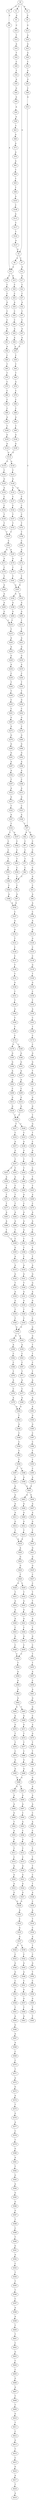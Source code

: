 strict digraph  {
	S0 -> S1 [ label = C ];
	S0 -> S2 [ label = G ];
	S0 -> S3 [ label = G ];
	S0 -> S4 [ label = A ];
	S1 -> S5 [ label = A ];
	S2 -> S6 [ label = A ];
	S2 -> S7 [ label = C ];
	S3 -> S8 [ label = A ];
	S4 -> S9 [ label = G ];
	S5 -> S10 [ label = C ];
	S6 -> S11 [ label = A ];
	S7 -> S12 [ label = A ];
	S8 -> S11 [ label = A ];
	S9 -> S13 [ label = G ];
	S10 -> S14 [ label = T ];
	S11 -> S15 [ label = G ];
	S11 -> S16 [ label = C ];
	S12 -> S17 [ label = A ];
	S13 -> S18 [ label = A ];
	S14 -> S19 [ label = A ];
	S15 -> S20 [ label = C ];
	S16 -> S21 [ label = C ];
	S17 -> S22 [ label = C ];
	S18 -> S23 [ label = A ];
	S19 -> S24 [ label = T ];
	S20 -> S25 [ label = C ];
	S21 -> S26 [ label = C ];
	S22 -> S27 [ label = C ];
	S23 -> S28 [ label = A ];
	S24 -> S29 [ label = C ];
	S25 -> S30 [ label = A ];
	S26 -> S31 [ label = G ];
	S27 -> S32 [ label = A ];
	S28 -> S33 [ label = C ];
	S29 -> S34 [ label = T ];
	S30 -> S35 [ label = C ];
	S31 -> S36 [ label = C ];
	S32 -> S37 [ label = C ];
	S33 -> S38 [ label = A ];
	S34 -> S39 [ label = A ];
	S35 -> S40 [ label = C ];
	S36 -> S41 [ label = C ];
	S37 -> S42 [ label = C ];
	S38 -> S43 [ label = G ];
	S39 -> S44 [ label = G ];
	S40 -> S45 [ label = A ];
	S41 -> S46 [ label = G ];
	S42 -> S47 [ label = A ];
	S43 -> S48 [ label = C ];
	S44 -> S49 [ label = A ];
	S45 -> S50 [ label = A ];
	S46 -> S51 [ label = A ];
	S47 -> S52 [ label = A ];
	S48 -> S53 [ label = A ];
	S49 -> S54 [ label = A ];
	S50 -> S55 [ label = A ];
	S51 -> S56 [ label = A ];
	S52 -> S55 [ label = A ];
	S53 -> S57 [ label = T ];
	S54 -> S58 [ label = A ];
	S55 -> S59 [ label = C ];
	S56 -> S60 [ label = C ];
	S57 -> S61 [ label = G ];
	S57 -> S62 [ label = A ];
	S58 -> S63 [ label = C ];
	S59 -> S64 [ label = T ];
	S60 -> S65 [ label = T ];
	S61 -> S66 [ label = C ];
	S62 -> S67 [ label = C ];
	S63 -> S68 [ label = A ];
	S64 -> S69 [ label = T ];
	S65 -> S70 [ label = T ];
	S66 -> S71 [ label = C ];
	S67 -> S72 [ label = C ];
	S68 -> S73 [ label = A ];
	S69 -> S74 [ label = A ];
	S70 -> S75 [ label = C ];
	S71 -> S76 [ label = G ];
	S72 -> S77 [ label = T ];
	S73 -> S78 [ label = A ];
	S74 -> S79 [ label = C ];
	S75 -> S80 [ label = C ];
	S76 -> S81 [ label = C ];
	S77 -> S82 [ label = C ];
	S78 -> S83 [ label = A ];
	S79 -> S84 [ label = C ];
	S80 -> S85 [ label = C ];
	S81 -> S86 [ label = G ];
	S82 -> S87 [ label = C ];
	S83 -> S88 [ label = T ];
	S84 -> S89 [ label = C ];
	S85 -> S90 [ label = C ];
	S86 -> S91 [ label = C ];
	S87 -> S92 [ label = C ];
	S88 -> S93 [ label = T ];
	S89 -> S94 [ label = A ];
	S90 -> S95 [ label = A ];
	S91 -> S96 [ label = A ];
	S92 -> S97 [ label = A ];
	S93 -> S98 [ label = T ];
	S94 -> S99 [ label = T ];
	S95 -> S100 [ label = T ];
	S96 -> S101 [ label = A ];
	S97 -> S102 [ label = A ];
	S98 -> S103 [ label = A ];
	S99 -> S104 [ label = G ];
	S100 -> S105 [ label = G ];
	S101 -> S106 [ label = C ];
	S102 -> S107 [ label = C ];
	S103 -> S108 [ label = C ];
	S104 -> S109 [ label = A ];
	S105 -> S110 [ label = A ];
	S106 -> S111 [ label = A ];
	S107 -> S112 [ label = A ];
	S108 -> S113 [ label = A ];
	S109 -> S114 [ label = G ];
	S110 -> S114 [ label = G ];
	S111 -> S115 [ label = G ];
	S112 -> S116 [ label = G ];
	S113 -> S117 [ label = C ];
	S114 -> S118 [ label = A ];
	S114 -> S119 [ label = G ];
	S115 -> S120 [ label = G ];
	S116 -> S121 [ label = T ];
	S117 -> S122 [ label = T ];
	S118 -> S123 [ label = C ];
	S119 -> S124 [ label = C ];
	S120 -> S125 [ label = C ];
	S121 -> S126 [ label = C ];
	S122 -> S127 [ label = A ];
	S123 -> S128 [ label = G ];
	S124 -> S129 [ label = G ];
	S125 -> S130 [ label = C ];
	S126 -> S131 [ label = C ];
	S127 -> S2 [ label = G ];
	S128 -> S132 [ label = A ];
	S128 -> S133 [ label = G ];
	S129 -> S134 [ label = A ];
	S130 -> S135 [ label = G ];
	S131 -> S136 [ label = T ];
	S132 -> S137 [ label = C ];
	S133 -> S138 [ label = C ];
	S134 -> S139 [ label = C ];
	S135 -> S140 [ label = T ];
	S136 -> S141 [ label = T ];
	S137 -> S142 [ label = C ];
	S138 -> S143 [ label = C ];
	S139 -> S144 [ label = C ];
	S140 -> S145 [ label = G ];
	S141 -> S146 [ label = G ];
	S142 -> S147 [ label = T ];
	S143 -> S148 [ label = C ];
	S144 -> S149 [ label = T ];
	S145 -> S150 [ label = C ];
	S146 -> S151 [ label = T ];
	S147 -> S152 [ label = T ];
	S148 -> S153 [ label = T ];
	S149 -> S154 [ label = T ];
	S150 -> S155 [ label = T ];
	S151 -> S156 [ label = T ];
	S152 -> S157 [ label = T ];
	S153 -> S158 [ label = T ];
	S154 -> S157 [ label = T ];
	S155 -> S159 [ label = A ];
	S156 -> S160 [ label = A ];
	S157 -> S161 [ label = C ];
	S158 -> S162 [ label = C ];
	S159 -> S163 [ label = C ];
	S160 -> S164 [ label = T ];
	S161 -> S165 [ label = A ];
	S161 -> S166 [ label = G ];
	S162 -> S167 [ label = A ];
	S163 -> S168 [ label = T ];
	S164 -> S169 [ label = T ];
	S165 -> S170 [ label = A ];
	S166 -> S171 [ label = A ];
	S167 -> S172 [ label = A ];
	S168 -> S173 [ label = C ];
	S169 -> S174 [ label = C ];
	S170 -> S175 [ label = C ];
	S171 -> S176 [ label = C ];
	S172 -> S177 [ label = C ];
	S173 -> S178 [ label = C ];
	S174 -> S179 [ label = G ];
	S174 -> S180 [ label = C ];
	S175 -> S181 [ label = T ];
	S176 -> S182 [ label = T ];
	S177 -> S183 [ label = T ];
	S178 -> S184 [ label = G ];
	S179 -> S185 [ label = G ];
	S180 -> S186 [ label = G ];
	S181 -> S187 [ label = A ];
	S182 -> S188 [ label = A ];
	S183 -> S187 [ label = A ];
	S184 -> S189 [ label = G ];
	S185 -> S190 [ label = G ];
	S186 -> S191 [ label = G ];
	S187 -> S192 [ label = A ];
	S187 -> S193 [ label = G ];
	S188 -> S194 [ label = A ];
	S189 -> S195 [ label = T ];
	S190 -> S196 [ label = A ];
	S191 -> S197 [ label = A ];
	S192 -> S198 [ label = A ];
	S193 -> S199 [ label = A ];
	S194 -> S200 [ label = A ];
	S195 -> S201 [ label = A ];
	S196 -> S202 [ label = A ];
	S197 -> S203 [ label = A ];
	S198 -> S204 [ label = G ];
	S199 -> S205 [ label = G ];
	S200 -> S206 [ label = G ];
	S201 -> S207 [ label = C ];
	S202 -> S208 [ label = C ];
	S203 -> S209 [ label = C ];
	S204 -> S210 [ label = C ];
	S205 -> S211 [ label = T ];
	S206 -> S210 [ label = C ];
	S207 -> S212 [ label = G ];
	S208 -> S213 [ label = G ];
	S209 -> S214 [ label = G ];
	S210 -> S215 [ label = T ];
	S211 -> S216 [ label = T ];
	S212 -> S217 [ label = G ];
	S213 -> S218 [ label = G ];
	S214 -> S219 [ label = G ];
	S215 -> S220 [ label = A ];
	S216 -> S221 [ label = A ];
	S217 -> S222 [ label = T ];
	S218 -> S223 [ label = T ];
	S219 -> S223 [ label = T ];
	S220 -> S224 [ label = A ];
	S221 -> S225 [ label = G ];
	S222 -> S226 [ label = G ];
	S223 -> S227 [ label = T ];
	S223 -> S228 [ label = C ];
	S224 -> S229 [ label = G ];
	S225 -> S230 [ label = G ];
	S226 -> S231 [ label = T ];
	S227 -> S232 [ label = C ];
	S228 -> S233 [ label = C ];
	S229 -> S234 [ label = A ];
	S230 -> S235 [ label = A ];
	S231 -> S236 [ label = C ];
	S232 -> S237 [ label = A ];
	S233 -> S238 [ label = A ];
	S234 -> S239 [ label = C ];
	S235 -> S240 [ label = C ];
	S236 -> S241 [ label = G ];
	S237 -> S242 [ label = G ];
	S238 -> S243 [ label = G ];
	S239 -> S244 [ label = T ];
	S240 -> S245 [ label = T ];
	S241 -> S246 [ label = T ];
	S242 -> S247 [ label = T ];
	S243 -> S248 [ label = T ];
	S244 -> S249 [ label = T ];
	S245 -> S250 [ label = T ];
	S246 -> S251 [ label = C ];
	S247 -> S252 [ label = T ];
	S247 -> S253 [ label = C ];
	S248 -> S254 [ label = T ];
	S249 -> S255 [ label = C ];
	S250 -> S256 [ label = G ];
	S251 -> S257 [ label = T ];
	S252 -> S258 [ label = A ];
	S253 -> S259 [ label = A ];
	S254 -> S260 [ label = A ];
	S255 -> S261 [ label = C ];
	S256 -> S262 [ label = C ];
	S257 -> S263 [ label = T ];
	S258 -> S264 [ label = T ];
	S259 -> S265 [ label = T ];
	S260 -> S266 [ label = T ];
	S261 -> S267 [ label = G ];
	S262 -> S268 [ label = G ];
	S263 -> S269 [ label = A ];
	S264 -> S270 [ label = T ];
	S265 -> S271 [ label = T ];
	S266 -> S272 [ label = A ];
	S267 -> S273 [ label = G ];
	S268 -> S274 [ label = C ];
	S269 -> S275 [ label = C ];
	S270 -> S276 [ label = T ];
	S271 -> S277 [ label = T ];
	S272 -> S278 [ label = C ];
	S273 -> S279 [ label = G ];
	S274 -> S280 [ label = G ];
	S275 -> S281 [ label = A ];
	S276 -> S282 [ label = A ];
	S277 -> S283 [ label = A ];
	S278 -> S284 [ label = A ];
	S279 -> S285 [ label = G ];
	S280 -> S286 [ label = G ];
	S281 -> S287 [ label = A ];
	S282 -> S288 [ label = A ];
	S283 -> S289 [ label = A ];
	S284 -> S290 [ label = A ];
	S285 -> S291 [ label = G ];
	S286 -> S292 [ label = G ];
	S287 -> S293 [ label = C ];
	S288 -> S294 [ label = T ];
	S289 -> S295 [ label = T ];
	S290 -> S296 [ label = A ];
	S291 -> S297 [ label = A ];
	S292 -> S298 [ label = A ];
	S293 -> S299 [ label = C ];
	S294 -> S300 [ label = C ];
	S295 -> S300 [ label = C ];
	S296 -> S301 [ label = C ];
	S297 -> S302 [ label = A ];
	S298 -> S303 [ label = A ];
	S299 -> S304 [ label = T ];
	S300 -> S305 [ label = G ];
	S301 -> S306 [ label = T ];
	S302 -> S307 [ label = T ];
	S303 -> S308 [ label = C ];
	S304 -> S309 [ label = T ];
	S305 -> S310 [ label = A ];
	S306 -> S311 [ label = C ];
	S307 -> S312 [ label = A ];
	S308 -> S313 [ label = A ];
	S309 -> S314 [ label = A ];
	S310 -> S315 [ label = A ];
	S311 -> S316 [ label = A ];
	S312 -> S317 [ label = G ];
	S313 -> S318 [ label = G ];
	S314 -> S319 [ label = G ];
	S315 -> S320 [ label = G ];
	S316 -> S321 [ label = G ];
	S317 -> S322 [ label = T ];
	S318 -> S323 [ label = C ];
	S319 -> S324 [ label = G ];
	S320 -> S325 [ label = T ];
	S321 -> S326 [ label = T ];
	S322 -> S327 [ label = A ];
	S323 -> S328 [ label = A ];
	S324 -> S329 [ label = A ];
	S325 -> S330 [ label = A ];
	S326 -> S331 [ label = A ];
	S327 -> S332 [ label = T ];
	S328 -> S57 [ label = T ];
	S329 -> S333 [ label = G ];
	S330 -> S334 [ label = G ];
	S331 -> S335 [ label = G ];
	S332 -> S336 [ label = C ];
	S332 -> S337 [ label = A ];
	S333 -> S338 [ label = G ];
	S334 -> S339 [ label = T ];
	S335 -> S340 [ label = T ];
	S336 -> S341 [ label = C ];
	S337 -> S342 [ label = C ];
	S338 -> S343 [ label = C ];
	S339 -> S344 [ label = T ];
	S340 -> S345 [ label = T ];
	S341 -> S346 [ label = C ];
	S342 -> S347 [ label = C ];
	S343 -> S348 [ label = G ];
	S344 -> S349 [ label = G ];
	S345 -> S349 [ label = G ];
	S346 -> S350 [ label = T ];
	S347 -> S351 [ label = T ];
	S348 -> S352 [ label = G ];
	S349 -> S353 [ label = G ];
	S349 -> S354 [ label = A ];
	S350 -> S355 [ label = C ];
	S351 -> S356 [ label = C ];
	S352 -> S357 [ label = T ];
	S353 -> S358 [ label = A ];
	S354 -> S359 [ label = A ];
	S355 -> S360 [ label = C ];
	S356 -> S87 [ label = C ];
	S357 -> S361 [ label = T ];
	S358 -> S362 [ label = C ];
	S359 -> S363 [ label = C ];
	S360 -> S364 [ label = C ];
	S361 -> S365 [ label = C ];
	S362 -> S366 [ label = C ];
	S363 -> S367 [ label = C ];
	S364 -> S368 [ label = A ];
	S365 -> S369 [ label = T ];
	S366 -> S370 [ label = T ];
	S367 -> S371 [ label = T ];
	S368 -> S102 [ label = A ];
	S369 -> S372 [ label = A ];
	S370 -> S373 [ label = A ];
	S371 -> S374 [ label = A ];
	S372 -> S375 [ label = C ];
	S373 -> S376 [ label = C ];
	S374 -> S377 [ label = C ];
	S375 -> S378 [ label = A ];
	S376 -> S379 [ label = A ];
	S377 -> S380 [ label = A ];
	S378 -> S381 [ label = A ];
	S379 -> S382 [ label = A ];
	S380 -> S382 [ label = A ];
	S381 -> S383 [ label = G ];
	S382 -> S384 [ label = T ];
	S383 -> S385 [ label = G ];
	S384 -> S386 [ label = G ];
	S385 -> S387 [ label = C ];
	S386 -> S388 [ label = C ];
	S387 -> S389 [ label = C ];
	S388 -> S390 [ label = C ];
	S389 -> S391 [ label = T ];
	S390 -> S392 [ label = T ];
	S391 -> S393 [ label = T ];
	S392 -> S394 [ label = T ];
	S393 -> S395 [ label = C ];
	S394 -> S396 [ label = C ];
	S394 -> S397 [ label = T ];
	S395 -> S398 [ label = A ];
	S396 -> S399 [ label = A ];
	S397 -> S400 [ label = A ];
	S398 -> S401 [ label = A ];
	S399 -> S401 [ label = A ];
	S400 -> S402 [ label = A ];
	S401 -> S403 [ label = A ];
	S401 -> S404 [ label = G ];
	S402 -> S405 [ label = A ];
	S403 -> S406 [ label = A ];
	S404 -> S407 [ label = A ];
	S405 -> S408 [ label = A ];
	S406 -> S409 [ label = A ];
	S407 -> S410 [ label = A ];
	S408 -> S411 [ label = A ];
	S409 -> S412 [ label = G ];
	S410 -> S413 [ label = G ];
	S411 -> S414 [ label = G ];
	S412 -> S415 [ label = T ];
	S413 -> S416 [ label = T ];
	S414 -> S417 [ label = T ];
	S415 -> S418 [ label = A ];
	S416 -> S419 [ label = A ];
	S417 -> S418 [ label = A ];
	S418 -> S420 [ label = A ];
	S419 -> S421 [ label = G ];
	S420 -> S422 [ label = G ];
	S421 -> S423 [ label = G ];
	S422 -> S424 [ label = G ];
	S423 -> S425 [ label = G ];
	S424 -> S426 [ label = T ];
	S425 -> S427 [ label = C ];
	S426 -> S428 [ label = G ];
	S426 -> S429 [ label = C ];
	S427 -> S430 [ label = C ];
	S428 -> S431 [ label = T ];
	S429 -> S432 [ label = T ];
	S430 -> S433 [ label = T ];
	S431 -> S434 [ label = A ];
	S432 -> S435 [ label = A ];
	S433 -> S436 [ label = T ];
	S434 -> S437 [ label = A ];
	S435 -> S438 [ label = A ];
	S436 -> S439 [ label = C ];
	S437 -> S440 [ label = A ];
	S438 -> S441 [ label = A ];
	S439 -> S442 [ label = A ];
	S440 -> S443 [ label = C ];
	S441 -> S444 [ label = C ];
	S442 -> S445 [ label = T ];
	S443 -> S446 [ label = G ];
	S444 -> S447 [ label = G ];
	S445 -> S448 [ label = G ];
	S446 -> S449 [ label = C ];
	S447 -> S450 [ label = C ];
	S448 -> S451 [ label = C ];
	S449 -> S452 [ label = C ];
	S450 -> S452 [ label = C ];
	S451 -> S453 [ label = T ];
	S452 -> S454 [ label = T ];
	S453 -> S455 [ label = T ];
	S454 -> S456 [ label = A ];
	S455 -> S457 [ label = A ];
	S456 -> S458 [ label = A ];
	S457 -> S459 [ label = C ];
	S458 -> S460 [ label = A ];
	S459 -> S461 [ label = A ];
	S460 -> S462 [ label = G ];
	S461 -> S463 [ label = G ];
	S462 -> S464 [ label = A ];
	S462 -> S465 [ label = T ];
	S463 -> S466 [ label = G ];
	S464 -> S467 [ label = A ];
	S465 -> S468 [ label = A ];
	S466 -> S469 [ label = C ];
	S467 -> S470 [ label = G ];
	S468 -> S471 [ label = G ];
	S469 -> S472 [ label = A ];
	S470 -> S473 [ label = T ];
	S471 -> S474 [ label = T ];
	S472 -> S475 [ label = G ];
	S473 -> S476 [ label = T ];
	S474 -> S477 [ label = T ];
	S475 -> S478 [ label = T ];
	S476 -> S479 [ label = C ];
	S477 -> S480 [ label = C ];
	S478 -> S481 [ label = T ];
	S479 -> S482 [ label = G ];
	S480 -> S483 [ label = G ];
	S481 -> S484 [ label = G ];
	S482 -> S485 [ label = A ];
	S483 -> S486 [ label = A ];
	S484 -> S487 [ label = A ];
	S485 -> S488 [ label = G ];
	S486 -> S488 [ label = G ];
	S487 -> S489 [ label = G ];
	S488 -> S490 [ label = G ];
	S488 -> S491 [ label = G ];
	S489 -> S492 [ label = A ];
	S490 -> S493 [ label = A ];
	S491 -> S494 [ label = A ];
	S492 -> S495 [ label = A ];
	S493 -> S496 [ label = A ];
	S494 -> S497 [ label = A ];
	S495 -> S498 [ label = A ];
	S496 -> S499 [ label = G ];
	S497 -> S500 [ label = C ];
	S498 -> S501 [ label = C ];
	S499 -> S502 [ label = T ];
	S500 -> S503 [ label = A ];
	S501 -> S504 [ label = A ];
	S502 -> S505 [ label = A ];
	S503 -> S506 [ label = C ];
	S504 -> S507 [ label = C ];
	S505 -> S508 [ label = G ];
	S506 -> S509 [ label = G ];
	S507 -> S510 [ label = C ];
	S508 -> S511 [ label = T ];
	S509 -> S512 [ label = T ];
	S510 -> S513 [ label = T ];
	S511 -> S514 [ label = C ];
	S512 -> S515 [ label = C ];
	S513 -> S516 [ label = T ];
	S514 -> S517 [ label = G ];
	S515 -> S518 [ label = G ];
	S516 -> S519 [ label = T ];
	S517 -> S520 [ label = G ];
	S518 -> S521 [ label = G ];
	S519 -> S522 [ label = C ];
	S520 -> S523 [ label = A ];
	S521 -> S524 [ label = A ];
	S522 -> S525 [ label = T ];
	S523 -> S526 [ label = G ];
	S524 -> S527 [ label = G ];
	S525 -> S528 [ label = A ];
	S526 -> S529 [ label = G ];
	S527 -> S529 [ label = G ];
	S528 -> S530 [ label = C ];
	S529 -> S531 [ label = A ];
	S530 -> S532 [ label = A ];
	S531 -> S533 [ label = C ];
	S532 -> S534 [ label = T ];
	S533 -> S535 [ label = G ];
	S534 -> S536 [ label = C ];
	S535 -> S537 [ label = A ];
	S536 -> S538 [ label = A ];
	S537 -> S539 [ label = C ];
	S537 -> S540 [ label = G ];
	S538 -> S541 [ label = T ];
	S539 -> S542 [ label = C ];
	S540 -> S543 [ label = C ];
	S541 -> S544 [ label = C ];
	S542 -> S545 [ label = G ];
	S543 -> S546 [ label = G ];
	S544 -> S547 [ label = G ];
	S545 -> S548 [ label = A ];
	S546 -> S549 [ label = G ];
	S547 -> S550 [ label = T ];
	S548 -> S551 [ label = C ];
	S549 -> S552 [ label = C ];
	S550 -> S553 [ label = C ];
	S551 -> S554 [ label = G ];
	S552 -> S555 [ label = G ];
	S553 -> S556 [ label = G ];
	S554 -> S557 [ label = G ];
	S555 -> S558 [ label = G ];
	S556 -> S559 [ label = G ];
	S557 -> S560 [ label = T ];
	S558 -> S561 [ label = T ];
	S559 -> S562 [ label = T ];
	S560 -> S563 [ label = A ];
	S561 -> S564 [ label = A ];
	S562 -> S565 [ label = T ];
	S564 -> S566 [ label = G ];
	S566 -> S567 [ label = A ];
	S567 -> S568 [ label = A ];
	S568 -> S569 [ label = C ];
	S569 -> S570 [ label = C ];
	S570 -> S571 [ label = T ];
	S571 -> S572 [ label = A ];
	S572 -> S573 [ label = G ];
	S573 -> S574 [ label = A ];
	S574 -> S575 [ label = T ];
	S575 -> S576 [ label = G ];
	S576 -> S577 [ label = A ];
	S577 -> S578 [ label = C ];
	S578 -> S579 [ label = T ];
	S579 -> S580 [ label = G ];
	S580 -> S581 [ label = A ];
	S581 -> S582 [ label = T ];
	S582 -> S583 [ label = G ];
	S583 -> S584 [ label = A ];
	S584 -> S585 [ label = G ];
	S585 -> S586 [ label = G ];
	S586 -> S587 [ label = G ];
	S587 -> S588 [ label = T ];
	S588 -> S589 [ label = C ];
	S589 -> S590 [ label = T ];
	S590 -> S591 [ label = G ];
	S591 -> S592 [ label = A ];
	S592 -> S593 [ label = C ];
	S593 -> S594 [ label = T ];
	S594 -> S595 [ label = T ];
	S595 -> S596 [ label = T ];
	S596 -> S597 [ label = C ];
	S597 -> S598 [ label = A ];
	S598 -> S599 [ label = A ];
	S599 -> S600 [ label = T ];
	S600 -> S601 [ label = T ];
	S601 -> S602 [ label = C ];
	S602 -> S603 [ label = G ];
	S603 -> S604 [ label = C ];
	S604 -> S605 [ label = C ];
	S605 -> S606 [ label = G ];
	S606 -> S607 [ label = A ];
	S607 -> S608 [ label = T ];
	S608 -> S609 [ label = T ];
	S609 -> S610 [ label = G ];
	S610 -> S611 [ label = T ];
	S611 -> S612 [ label = C ];
	S612 -> S613 [ label = G ];
	S613 -> S614 [ label = T ];
	S614 -> S615 [ label = C ];
	S615 -> S616 [ label = G ];
	S616 -> S617 [ label = A ];
	S617 -> S618 [ label = T ];
	S618 -> S619 [ label = A ];
}
